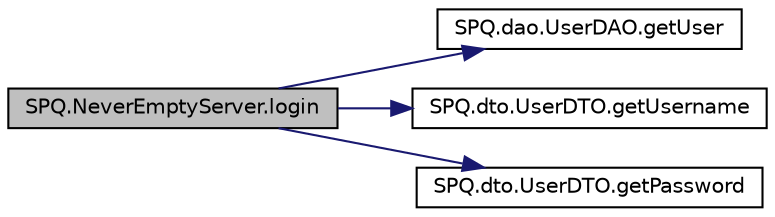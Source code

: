digraph "SPQ.NeverEmptyServer.login"
{
  edge [fontname="Helvetica",fontsize="10",labelfontname="Helvetica",labelfontsize="10"];
  node [fontname="Helvetica",fontsize="10",shape=record];
  rankdir="LR";
  Node14 [label="SPQ.NeverEmptyServer.login",height=0.2,width=0.4,color="black", fillcolor="grey75", style="filled", fontcolor="black"];
  Node14 -> Node15 [color="midnightblue",fontsize="10",style="solid",fontname="Helvetica"];
  Node15 [label="SPQ.dao.UserDAO.getUser",height=0.2,width=0.4,color="black", fillcolor="white", style="filled",URL="$class_s_p_q_1_1dao_1_1_user_d_a_o.html#aeb3901e9e260ad977a1b412fe7a9fc0e"];
  Node14 -> Node16 [color="midnightblue",fontsize="10",style="solid",fontname="Helvetica"];
  Node16 [label="SPQ.dto.UserDTO.getUsername",height=0.2,width=0.4,color="black", fillcolor="white", style="filled",URL="$class_s_p_q_1_1dto_1_1_user_d_t_o.html#a0cd335456c4f53b97069820475742980"];
  Node14 -> Node17 [color="midnightblue",fontsize="10",style="solid",fontname="Helvetica"];
  Node17 [label="SPQ.dto.UserDTO.getPassword",height=0.2,width=0.4,color="black", fillcolor="white", style="filled",URL="$class_s_p_q_1_1dto_1_1_user_d_t_o.html#a955f436e60336683283a6fcd6fc5f874"];
}
